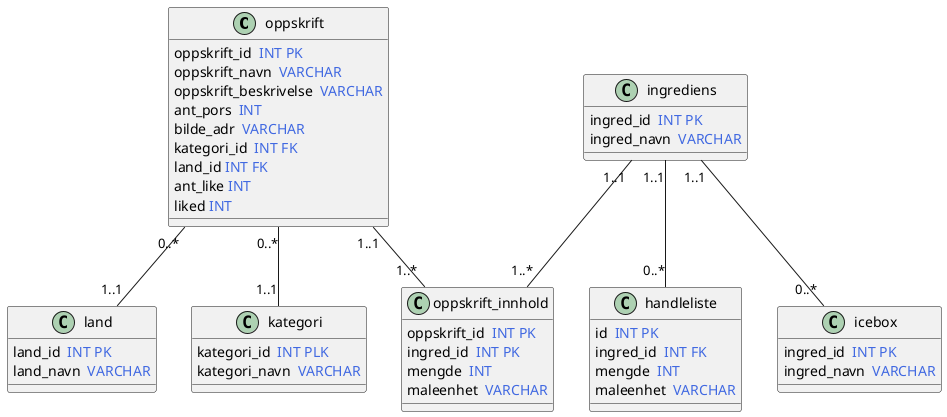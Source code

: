 @startuml err

Class oppskrift {
    oppskrift_id <color:royalBlue> INT PK 
    oppskrift_navn <color:royalBlue> VARCHAR
    oppskrift_beskrivelse <color:royalBlue> VARCHAR
    ant_pors <color:royalBlue> INT
    bilde_adr <color:royalBlue> VARCHAR 
    kategori_id <color:royalBlue> INT FK
    land_id <color:royalBlue>INT FK
    ant_like <color:royalBlue>INT
    liked <color:royalBlue>INT

}

Class ingrediens{
    ingred_id <color:royalBlue> INT PK
    ingred_navn <color:royalBlue> VARCHAR
}
Class land{
    land_id <color:royalBlue> INT PK
    land_navn <color:royalBlue> VARCHAR
}

Class kategori{
    kategori_id <color:royalBlue> INT PLK
    kategori_navn <color:royalBlue> VARCHAR
}

Class oppskrift_innhold{
    oppskrift_id <color:royalBlue> INT PK
    ingred_id <color:royalBlue> INT PK
    mengde <color:royalBlue> INT
    maleenhet <color:royalBlue> VARCHAR
}
Class handleliste{
    id <color:royalBlue> INT PK
    ingred_id <color:royalBlue> INT FK
    mengde <color:royalBlue> INT 
    maleenhet <color:royalBlue> VARCHAR
}
Class icebox{
    ingred_id <color:royalBlue> INT PK
    ingred_navn <color:royalBlue> VARCHAR
}

oppskrift  "0..*" -- "1..1" land
oppskrift  "0..*" -- "1..1" kategori
oppskrift "1..1" -- "1..*" oppskrift_innhold
ingrediens "1..1" -- "1..*" oppskrift_innhold
ingrediens "1..1" -- "0..*" handleliste
ingrediens "1..1" -- "0..*" icebox

@enduml